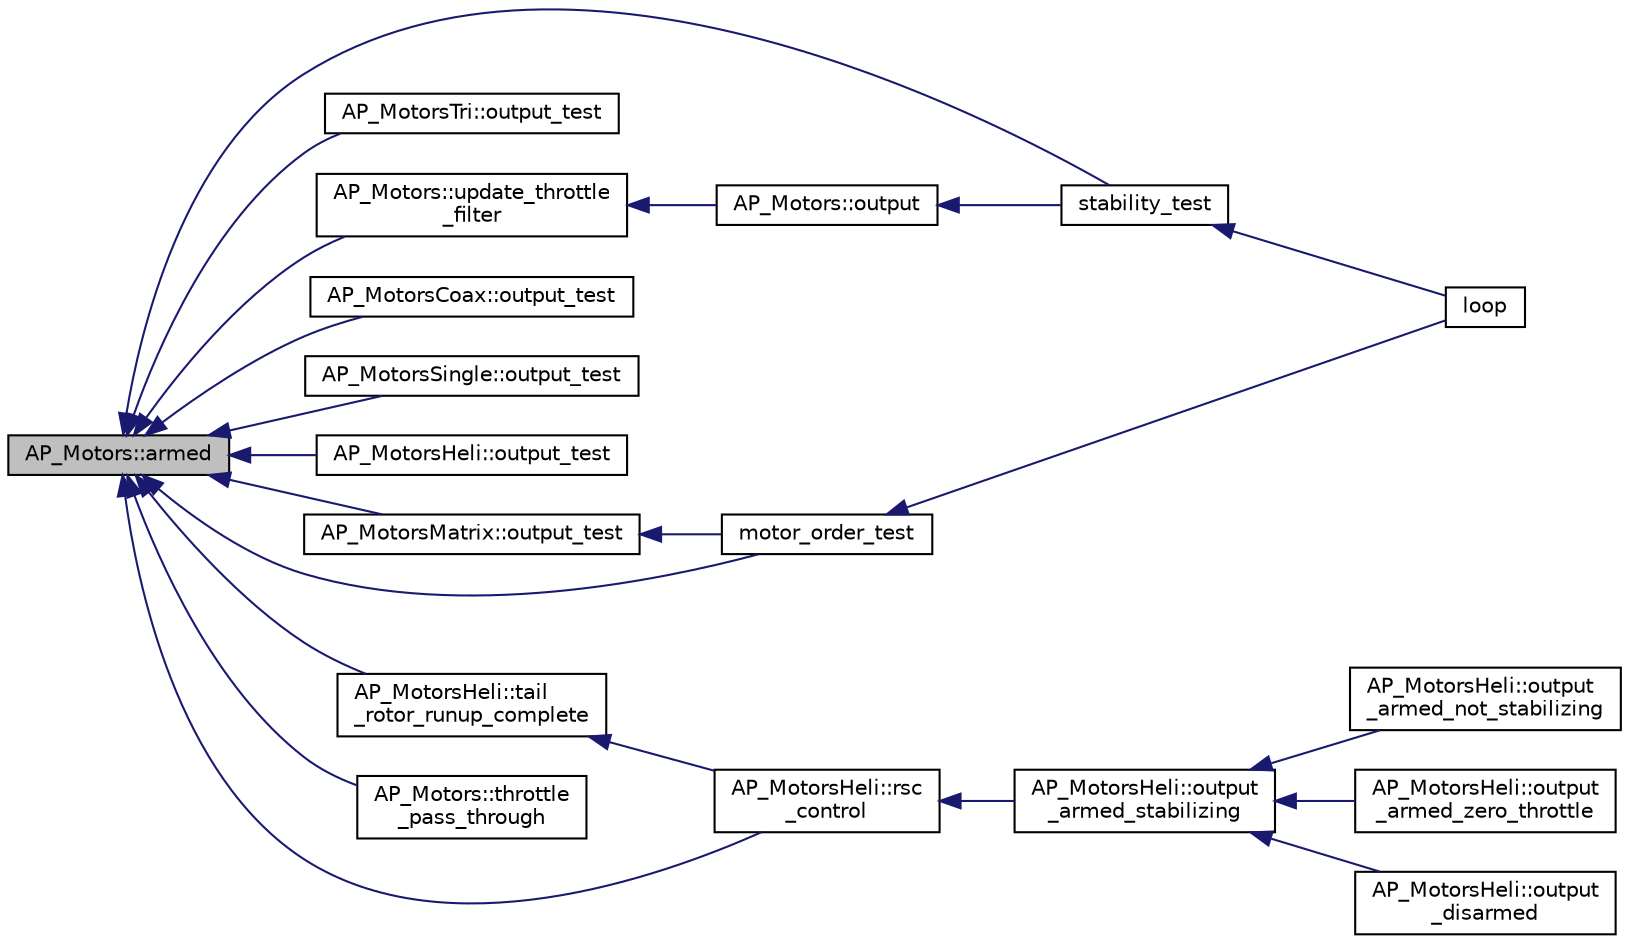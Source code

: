 digraph "AP_Motors::armed"
{
 // INTERACTIVE_SVG=YES
  edge [fontname="Helvetica",fontsize="10",labelfontname="Helvetica",labelfontsize="10"];
  node [fontname="Helvetica",fontsize="10",shape=record];
  rankdir="LR";
  Node1 [label="AP_Motors::armed",height=0.2,width=0.4,color="black", fillcolor="grey75", style="filled" fontcolor="black"];
  Node1 -> Node2 [dir="back",color="midnightblue",fontsize="10",style="solid",fontname="Helvetica"];
  Node2 [label="motor_order_test",height=0.2,width=0.4,color="black", fillcolor="white", style="filled",URL="$AP__Motors__test_8pde.html#a57a49546fb6c5b2c9b423caa333e82b1"];
  Node2 -> Node3 [dir="back",color="midnightblue",fontsize="10",style="solid",fontname="Helvetica"];
  Node3 [label="loop",height=0.2,width=0.4,color="black", fillcolor="white", style="filled",URL="$AP__Motors__test_8pde.html#afe461d27b9c48d5921c00d521181f12f"];
  Node1 -> Node4 [dir="back",color="midnightblue",fontsize="10",style="solid",fontname="Helvetica"];
  Node4 [label="AP_MotorsTri::output_test",height=0.2,width=0.4,color="black", fillcolor="white", style="filled",URL="$classAP__MotorsTri.html#a89adfeb588f58acc6df141919373325a"];
  Node1 -> Node5 [dir="back",color="midnightblue",fontsize="10",style="solid",fontname="Helvetica"];
  Node5 [label="AP_MotorsMatrix::output_test",height=0.2,width=0.4,color="black", fillcolor="white", style="filled",URL="$classAP__MotorsMatrix.html#a39465beda648409a64e27ad97a776505"];
  Node5 -> Node2 [dir="back",color="midnightblue",fontsize="10",style="solid",fontname="Helvetica"];
  Node1 -> Node6 [dir="back",color="midnightblue",fontsize="10",style="solid",fontname="Helvetica"];
  Node6 [label="AP_MotorsCoax::output_test",height=0.2,width=0.4,color="black", fillcolor="white", style="filled",URL="$classAP__MotorsCoax.html#aeaee5d0394bb74fff39315ef79bde4d0"];
  Node1 -> Node7 [dir="back",color="midnightblue",fontsize="10",style="solid",fontname="Helvetica"];
  Node7 [label="AP_MotorsSingle::output_test",height=0.2,width=0.4,color="black", fillcolor="white", style="filled",URL="$classAP__MotorsSingle.html#a64dd226b358a86dfaba846a9c026560f"];
  Node1 -> Node8 [dir="back",color="midnightblue",fontsize="10",style="solid",fontname="Helvetica"];
  Node8 [label="AP_MotorsHeli::output_test",height=0.2,width=0.4,color="black", fillcolor="white", style="filled",URL="$classAP__MotorsHeli.html#a9ff3335ed128d02af4c8120cd55caa4b"];
  Node1 -> Node9 [dir="back",color="midnightblue",fontsize="10",style="solid",fontname="Helvetica"];
  Node9 [label="AP_MotorsHeli::rsc\l_control",height=0.2,width=0.4,color="black", fillcolor="white", style="filled",URL="$classAP__MotorsHeli.html#a550e49233caad251454b835e0d083187"];
  Node9 -> Node10 [dir="back",color="midnightblue",fontsize="10",style="solid",fontname="Helvetica"];
  Node10 [label="AP_MotorsHeli::output\l_armed_stabilizing",height=0.2,width=0.4,color="black", fillcolor="white", style="filled",URL="$classAP__MotorsHeli.html#a85918ee9be140eee1738ca2898fc6513"];
  Node10 -> Node11 [dir="back",color="midnightblue",fontsize="10",style="solid",fontname="Helvetica"];
  Node11 [label="AP_MotorsHeli::output\l_armed_not_stabilizing",height=0.2,width=0.4,color="black", fillcolor="white", style="filled",URL="$classAP__MotorsHeli.html#af02bef1b954fa23247b9940113c9a59a"];
  Node10 -> Node12 [dir="back",color="midnightblue",fontsize="10",style="solid",fontname="Helvetica"];
  Node12 [label="AP_MotorsHeli::output\l_armed_zero_throttle",height=0.2,width=0.4,color="black", fillcolor="white", style="filled",URL="$classAP__MotorsHeli.html#ad5752cdd84e25803d1889ac66817c221"];
  Node10 -> Node13 [dir="back",color="midnightblue",fontsize="10",style="solid",fontname="Helvetica"];
  Node13 [label="AP_MotorsHeli::output\l_disarmed",height=0.2,width=0.4,color="black", fillcolor="white", style="filled",URL="$classAP__MotorsHeli.html#a82bbdd9f88cb6a1e2ab13fafddafe639"];
  Node1 -> Node14 [dir="back",color="midnightblue",fontsize="10",style="solid",fontname="Helvetica"];
  Node14 [label="stability_test",height=0.2,width=0.4,color="black", fillcolor="white", style="filled",URL="$AP__Motors__test_8pde.html#a7f47bb79f883994514efee9d8de3ec0c"];
  Node14 -> Node3 [dir="back",color="midnightblue",fontsize="10",style="solid",fontname="Helvetica"];
  Node1 -> Node15 [dir="back",color="midnightblue",fontsize="10",style="solid",fontname="Helvetica"];
  Node15 [label="AP_MotorsHeli::tail\l_rotor_runup_complete",height=0.2,width=0.4,color="black", fillcolor="white", style="filled",URL="$classAP__MotorsHeli.html#ae3ff8de278d224f018e8e671d5276c2c"];
  Node15 -> Node9 [dir="back",color="midnightblue",fontsize="10",style="solid",fontname="Helvetica"];
  Node1 -> Node16 [dir="back",color="midnightblue",fontsize="10",style="solid",fontname="Helvetica"];
  Node16 [label="AP_Motors::throttle\l_pass_through",height=0.2,width=0.4,color="black", fillcolor="white", style="filled",URL="$classAP__Motors.html#a9398204fd40a65b86cceb13ae49559bd"];
  Node1 -> Node17 [dir="back",color="midnightblue",fontsize="10",style="solid",fontname="Helvetica"];
  Node17 [label="AP_Motors::update_throttle\l_filter",height=0.2,width=0.4,color="black", fillcolor="white", style="filled",URL="$classAP__Motors.html#a6164a40a85a2aebafd2c4f58cad64789"];
  Node17 -> Node18 [dir="back",color="midnightblue",fontsize="10",style="solid",fontname="Helvetica"];
  Node18 [label="AP_Motors::output",height=0.2,width=0.4,color="black", fillcolor="white", style="filled",URL="$classAP__Motors.html#a594bb6e631a495fed163cbf92af83525"];
  Node18 -> Node14 [dir="back",color="midnightblue",fontsize="10",style="solid",fontname="Helvetica"];
}
